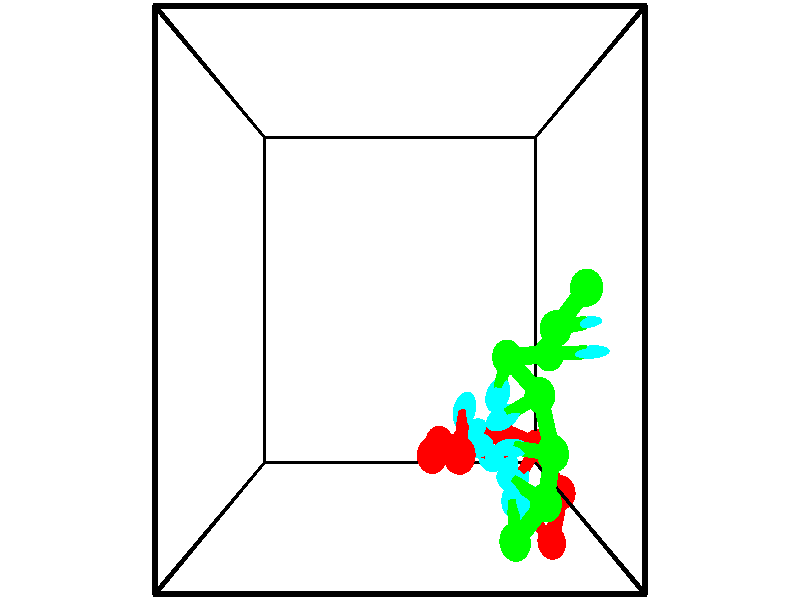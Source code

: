 // switches for output
#declare DRAW_BASES = 1; // possible values are 0, 1; only relevant for DNA ribbons
#declare DRAW_BASES_TYPE = 3; // possible values are 1, 2, 3; only relevant for DNA ribbons
#declare DRAW_FOG = 0; // set to 1 to enable fog

#include "colors.inc"

#include "transforms.inc"
background { rgb <1, 1, 1>}

#default {
   normal{
       ripples 0.25
       frequency 0.20
       turbulence 0.2
       lambda 5
   }
	finish {
		phong 0.1
		phong_size 40.
	}
}

// original window dimensions: 1024x640


// camera settings

camera {
	sky <-0, 1, 0>
	up <-0, 1, 0>
	right 1.6 * <1, 0, 0>
	location <2.5, 2.5, 11.1562>
	look_at <2.5, 2.5, 2.5>
	direction <0, 0, -8.6562>
	angle 67.0682
}


# declare cpy_camera_pos = <2.5, 2.5, 11.1562>;
# if (DRAW_FOG = 1)
fog {
	fog_type 2
	up vnormalize(cpy_camera_pos)
	color rgbt<1,1,1,0.3>
	distance 1e-5
	fog_alt 3e-3
	fog_offset 4
}
# end


// LIGHTS

# declare lum = 6;
global_settings {
	ambient_light rgb lum * <0.05, 0.05, 0.05>
	max_trace_level 15
}# declare cpy_direct_light_amount = 0.25;
light_source
{	1000 * <-1, -1, 1>,
	rgb lum * cpy_direct_light_amount
	parallel
}

light_source
{	1000 * <1, 1, -1>,
	rgb lum * cpy_direct_light_amount
	parallel
}

// strand 0

// nucleotide -1

// particle -1
sphere {
	<5.236835, -1.140645, 0.263960> 0.250000
	pigment { color rgbt <1,0,0,0> }
	no_shadow
}
cylinder {
	<5.085220, -1.001190, -0.078918>,  <4.994252, -0.917518, -0.284646>, 0.100000
	pigment { color rgbt <1,0,0,0> }
	no_shadow
}
cylinder {
	<5.085220, -1.001190, -0.078918>,  <5.236835, -1.140645, 0.263960>, 0.100000
	pigment { color rgbt <1,0,0,0> }
	no_shadow
}

// particle -1
sphere {
	<5.085220, -1.001190, -0.078918> 0.100000
	pigment { color rgbt <1,0,0,0> }
	no_shadow
}
sphere {
	0, 1
	scale<0.080000,0.200000,0.300000>
	matrix <-0.582769, 0.629622, 0.513767,
		0.718827, 0.694283, -0.035475,
		-0.379035, 0.348636, -0.857196,
		4.971510, -0.896599, -0.336077>
	pigment { color rgbt <0,1,1,0> }
	no_shadow
}
cylinder {
	<5.424155, -0.405630, 0.208038>,  <5.236835, -1.140645, 0.263960>, 0.130000
	pigment { color rgbt <1,0,0,0> }
	no_shadow
}

// nucleotide -1

// particle -1
sphere {
	<5.424155, -0.405630, 0.208038> 0.250000
	pigment { color rgbt <1,0,0,0> }
	no_shadow
}
cylinder {
	<5.071159, -0.488064, 0.038927>,  <4.859362, -0.537524, -0.062540>, 0.100000
	pigment { color rgbt <1,0,0,0> }
	no_shadow
}
cylinder {
	<5.071159, -0.488064, 0.038927>,  <5.424155, -0.405630, 0.208038>, 0.100000
	pigment { color rgbt <1,0,0,0> }
	no_shadow
}

// particle -1
sphere {
	<5.071159, -0.488064, 0.038927> 0.100000
	pigment { color rgbt <1,0,0,0> }
	no_shadow
}
sphere {
	0, 1
	scale<0.080000,0.200000,0.300000>
	matrix <-0.457710, 0.583143, 0.671153,
		0.108226, 0.785795, -0.608945,
		-0.882490, -0.206084, -0.422777,
		4.806412, -0.549889, -0.087906>
	pigment { color rgbt <0,1,1,0> }
	no_shadow
}
cylinder {
	<5.042410, 0.248558, -0.041228>,  <5.424155, -0.405630, 0.208038>, 0.130000
	pigment { color rgbt <1,0,0,0> }
	no_shadow
}

// nucleotide -1

// particle -1
sphere {
	<5.042410, 0.248558, -0.041228> 0.250000
	pigment { color rgbt <1,0,0,0> }
	no_shadow
}
cylinder {
	<4.805351, -0.047924, 0.084875>,  <4.663116, -0.225813, 0.160537>, 0.100000
	pigment { color rgbt <1,0,0,0> }
	no_shadow
}
cylinder {
	<4.805351, -0.047924, 0.084875>,  <5.042410, 0.248558, -0.041228>, 0.100000
	pigment { color rgbt <1,0,0,0> }
	no_shadow
}

// particle -1
sphere {
	<4.805351, -0.047924, 0.084875> 0.100000
	pigment { color rgbt <1,0,0,0> }
	no_shadow
}
sphere {
	0, 1
	scale<0.080000,0.200000,0.300000>
	matrix <-0.482817, 0.640194, 0.597528,
		-0.644715, 0.201912, -0.737274,
		-0.592646, -0.741204, 0.315257,
		4.627557, -0.270285, 0.179452>
	pigment { color rgbt <0,1,1,0> }
	no_shadow
}
cylinder {
	<4.363688, 0.469917, -0.224163>,  <5.042410, 0.248558, -0.041228>, 0.130000
	pigment { color rgbt <1,0,0,0> }
	no_shadow
}

// nucleotide -1

// particle -1
sphere {
	<4.363688, 0.469917, -0.224163> 0.250000
	pigment { color rgbt <1,0,0,0> }
	no_shadow
}
cylinder {
	<4.402084, 0.228783, 0.092665>,  <4.425122, 0.084102, 0.282761>, 0.100000
	pigment { color rgbt <1,0,0,0> }
	no_shadow
}
cylinder {
	<4.402084, 0.228783, 0.092665>,  <4.363688, 0.469917, -0.224163>, 0.100000
	pigment { color rgbt <1,0,0,0> }
	no_shadow
}

// particle -1
sphere {
	<4.402084, 0.228783, 0.092665> 0.100000
	pigment { color rgbt <1,0,0,0> }
	no_shadow
}
sphere {
	0, 1
	scale<0.080000,0.200000,0.300000>
	matrix <-0.606688, 0.595420, 0.526693,
		-0.789124, -0.531096, -0.308580,
		0.095990, -0.602837, 0.792069,
		4.430881, 0.047932, 0.330285>
	pigment { color rgbt <0,1,1,0> }
	no_shadow
}
cylinder {
	<3.698224, 0.300920, 0.032904>,  <4.363688, 0.469917, -0.224163>, 0.130000
	pigment { color rgbt <1,0,0,0> }
	no_shadow
}

// nucleotide -1

// particle -1
sphere {
	<3.698224, 0.300920, 0.032904> 0.250000
	pigment { color rgbt <1,0,0,0> }
	no_shadow
}
cylinder {
	<3.924812, 0.242748, 0.357364>,  <4.060765, 0.207845, 0.552039>, 0.100000
	pigment { color rgbt <1,0,0,0> }
	no_shadow
}
cylinder {
	<3.924812, 0.242748, 0.357364>,  <3.698224, 0.300920, 0.032904>, 0.100000
	pigment { color rgbt <1,0,0,0> }
	no_shadow
}

// particle -1
sphere {
	<3.924812, 0.242748, 0.357364> 0.100000
	pigment { color rgbt <1,0,0,0> }
	no_shadow
}
sphere {
	0, 1
	scale<0.080000,0.200000,0.300000>
	matrix <-0.673229, 0.485999, 0.557287,
		-0.475263, -0.861775, 0.177396,
		0.566470, -0.145430, 0.811149,
		4.094753, 0.199119, 0.600708>
	pigment { color rgbt <0,1,1,0> }
	no_shadow
}
cylinder {
	<3.192926, 0.399932, 0.527620>,  <3.698224, 0.300920, 0.032904>, 0.130000
	pigment { color rgbt <1,0,0,0> }
	no_shadow
}

// nucleotide -1

// particle -1
sphere {
	<3.192926, 0.399932, 0.527620> 0.250000
	pigment { color rgbt <1,0,0,0> }
	no_shadow
}
cylinder {
	<3.543705, 0.420628, 0.718737>,  <3.754173, 0.433045, 0.833407>, 0.100000
	pigment { color rgbt <1,0,0,0> }
	no_shadow
}
cylinder {
	<3.543705, 0.420628, 0.718737>,  <3.192926, 0.399932, 0.527620>, 0.100000
	pigment { color rgbt <1,0,0,0> }
	no_shadow
}

// particle -1
sphere {
	<3.543705, 0.420628, 0.718737> 0.100000
	pigment { color rgbt <1,0,0,0> }
	no_shadow
}
sphere {
	0, 1
	scale<0.080000,0.200000,0.300000>
	matrix <-0.392928, 0.649624, 0.650842,
		-0.276712, -0.758493, 0.590016,
		0.876948, 0.051738, 0.477792,
		3.806789, 0.436149, 0.862074>
	pigment { color rgbt <0,1,1,0> }
	no_shadow
}
cylinder {
	<3.026653, 0.378009, 1.256480>,  <3.192926, 0.399932, 0.527620>, 0.130000
	pigment { color rgbt <1,0,0,0> }
	no_shadow
}

// nucleotide -1

// particle -1
sphere {
	<3.026653, 0.378009, 1.256480> 0.250000
	pigment { color rgbt <1,0,0,0> }
	no_shadow
}
cylinder {
	<3.384300, 0.552830, 1.217417>,  <3.598889, 0.657722, 1.193980>, 0.100000
	pigment { color rgbt <1,0,0,0> }
	no_shadow
}
cylinder {
	<3.384300, 0.552830, 1.217417>,  <3.026653, 0.378009, 1.256480>, 0.100000
	pigment { color rgbt <1,0,0,0> }
	no_shadow
}

// particle -1
sphere {
	<3.384300, 0.552830, 1.217417> 0.100000
	pigment { color rgbt <1,0,0,0> }
	no_shadow
}
sphere {
	0, 1
	scale<0.080000,0.200000,0.300000>
	matrix <-0.329067, 0.789101, 0.518685,
		0.303753, -0.431631, 0.849370,
		0.894119, 0.437052, -0.097657,
		3.652536, 0.683945, 1.188120>
	pigment { color rgbt <0,1,1,0> }
	no_shadow
}
cylinder {
	<3.408689, 0.519858, 1.888633>,  <3.026653, 0.378009, 1.256480>, 0.130000
	pigment { color rgbt <1,0,0,0> }
	no_shadow
}

// nucleotide -1

// particle -1
sphere {
	<3.408689, 0.519858, 1.888633> 0.250000
	pigment { color rgbt <1,0,0,0> }
	no_shadow
}
cylinder {
	<3.482502, 0.806553, 1.619638>,  <3.526790, 0.978570, 1.458242>, 0.100000
	pigment { color rgbt <1,0,0,0> }
	no_shadow
}
cylinder {
	<3.482502, 0.806553, 1.619638>,  <3.408689, 0.519858, 1.888633>, 0.100000
	pigment { color rgbt <1,0,0,0> }
	no_shadow
}

// particle -1
sphere {
	<3.482502, 0.806553, 1.619638> 0.100000
	pigment { color rgbt <1,0,0,0> }
	no_shadow
}
sphere {
	0, 1
	scale<0.080000,0.200000,0.300000>
	matrix <-0.439608, 0.672166, 0.595767,
		0.879030, 0.185692, 0.439119,
		0.184532, 0.716736, -0.672486,
		3.537862, 1.021574, 1.417893>
	pigment { color rgbt <0,1,1,0> }
	no_shadow
}
// strand 1

// nucleotide -1

// particle -1
sphere {
	<5.433105, 2.661336, 1.657833> 0.250000
	pigment { color rgbt <0,1,0,0> }
	no_shadow
}
cylinder {
	<5.493759, 2.609692, 1.265846>,  <5.530152, 2.578705, 1.030654>, 0.100000
	pigment { color rgbt <0,1,0,0> }
	no_shadow
}
cylinder {
	<5.493759, 2.609692, 1.265846>,  <5.433105, 2.661336, 1.657833>, 0.100000
	pigment { color rgbt <0,1,0,0> }
	no_shadow
}

// particle -1
sphere {
	<5.493759, 2.609692, 1.265846> 0.100000
	pigment { color rgbt <0,1,0,0> }
	no_shadow
}
sphere {
	0, 1
	scale<0.080000,0.200000,0.300000>
	matrix <0.255092, -0.952735, 0.164995,
		-0.954953, -0.275001, -0.111530,
		0.151632, -0.129112, -0.979969,
		5.539250, 2.570958, 0.971856>
	pigment { color rgbt <0,1,1,0> }
	no_shadow
}
cylinder {
	<5.033514, 2.109657, 1.320297>,  <5.433105, 2.661336, 1.657833>, 0.130000
	pigment { color rgbt <0,1,0,0> }
	no_shadow
}

// nucleotide -1

// particle -1
sphere {
	<5.033514, 2.109657, 1.320297> 0.250000
	pigment { color rgbt <0,1,0,0> }
	no_shadow
}
cylinder {
	<5.383553, 2.152802, 1.131588>,  <5.593576, 2.178688, 1.018362>, 0.100000
	pigment { color rgbt <0,1,0,0> }
	no_shadow
}
cylinder {
	<5.383553, 2.152802, 1.131588>,  <5.033514, 2.109657, 1.320297>, 0.100000
	pigment { color rgbt <0,1,0,0> }
	no_shadow
}

// particle -1
sphere {
	<5.383553, 2.152802, 1.131588> 0.100000
	pigment { color rgbt <0,1,0,0> }
	no_shadow
}
sphere {
	0, 1
	scale<0.080000,0.200000,0.300000>
	matrix <0.108422, -0.993762, -0.026090,
		-0.471645, -0.028320, -0.881334,
		0.875097, 0.107861, -0.471774,
		5.646082, 2.185160, 0.990056>
	pigment { color rgbt <0,1,1,0> }
	no_shadow
}
cylinder {
	<5.083488, 1.718052, 0.688938>,  <5.033514, 2.109657, 1.320297>, 0.130000
	pigment { color rgbt <0,1,0,0> }
	no_shadow
}

// nucleotide -1

// particle -1
sphere {
	<5.083488, 1.718052, 0.688938> 0.250000
	pigment { color rgbt <0,1,0,0> }
	no_shadow
}
cylinder {
	<5.458580, 1.745667, 0.825111>,  <5.683635, 1.762235, 0.906816>, 0.100000
	pigment { color rgbt <0,1,0,0> }
	no_shadow
}
cylinder {
	<5.458580, 1.745667, 0.825111>,  <5.083488, 1.718052, 0.688938>, 0.100000
	pigment { color rgbt <0,1,0,0> }
	no_shadow
}

// particle -1
sphere {
	<5.458580, 1.745667, 0.825111> 0.100000
	pigment { color rgbt <0,1,0,0> }
	no_shadow
}
sphere {
	0, 1
	scale<0.080000,0.200000,0.300000>
	matrix <0.132641, -0.976953, -0.167242,
		0.321043, 0.201984, -0.925275,
		0.937730, 0.069037, 0.340435,
		5.739899, 1.766378, 0.927242>
	pigment { color rgbt <0,1,1,0> }
	no_shadow
}
cylinder {
	<4.316788, 1.689311, 0.900563>,  <5.083488, 1.718052, 0.688938>, 0.130000
	pigment { color rgbt <0,1,0,0> }
	no_shadow
}

// nucleotide -1

// particle -1
sphere {
	<4.316788, 1.689311, 0.900563> 0.250000
	pigment { color rgbt <0,1,0,0> }
	no_shadow
}
cylinder {
	<4.185318, 1.420628, 1.166128>,  <4.106436, 1.259417, 1.325467>, 0.100000
	pigment { color rgbt <0,1,0,0> }
	no_shadow
}
cylinder {
	<4.185318, 1.420628, 1.166128>,  <4.316788, 1.689311, 0.900563>, 0.100000
	pigment { color rgbt <0,1,0,0> }
	no_shadow
}

// particle -1
sphere {
	<4.185318, 1.420628, 1.166128> 0.100000
	pigment { color rgbt <0,1,0,0> }
	no_shadow
}
sphere {
	0, 1
	scale<0.080000,0.200000,0.300000>
	matrix <0.318359, -0.740623, -0.591714,
		0.889168, 0.016881, 0.457269,
		-0.328675, -0.671709, 0.663912,
		4.086716, 1.219115, 1.365302>
	pigment { color rgbt <0,1,1,0> }
	no_shadow
}
cylinder {
	<4.824456, 1.182276, 1.123068>,  <4.316788, 1.689311, 0.900563>, 0.130000
	pigment { color rgbt <0,1,0,0> }
	no_shadow
}

// nucleotide -1

// particle -1
sphere {
	<4.824456, 1.182276, 1.123068> 0.250000
	pigment { color rgbt <0,1,0,0> }
	no_shadow
}
cylinder {
	<4.464920, 1.013371, 1.170023>,  <4.249198, 0.912027, 1.198196>, 0.100000
	pigment { color rgbt <0,1,0,0> }
	no_shadow
}
cylinder {
	<4.464920, 1.013371, 1.170023>,  <4.824456, 1.182276, 1.123068>, 0.100000
	pigment { color rgbt <0,1,0,0> }
	no_shadow
}

// particle -1
sphere {
	<4.464920, 1.013371, 1.170023> 0.100000
	pigment { color rgbt <0,1,0,0> }
	no_shadow
}
sphere {
	0, 1
	scale<0.080000,0.200000,0.300000>
	matrix <0.279205, -0.758140, -0.589295,
		0.337835, -0.496907, 0.799344,
		-0.898839, -0.422265, 0.117387,
		4.195268, 0.886691, 1.205239>
	pigment { color rgbt <0,1,1,0> }
	no_shadow
}
cylinder {
	<4.932168, 0.464444, 1.543037>,  <4.824456, 1.182276, 1.123068>, 0.130000
	pigment { color rgbt <0,1,0,0> }
	no_shadow
}

// nucleotide -1

// particle -1
sphere {
	<4.932168, 0.464444, 1.543037> 0.250000
	pigment { color rgbt <0,1,0,0> }
	no_shadow
}
cylinder {
	<4.608368, 0.459419, 1.308243>,  <4.414088, 0.456404, 1.167366>, 0.100000
	pigment { color rgbt <0,1,0,0> }
	no_shadow
}
cylinder {
	<4.608368, 0.459419, 1.308243>,  <4.932168, 0.464444, 1.543037>, 0.100000
	pigment { color rgbt <0,1,0,0> }
	no_shadow
}

// particle -1
sphere {
	<4.608368, 0.459419, 1.308243> 0.100000
	pigment { color rgbt <0,1,0,0> }
	no_shadow
}
sphere {
	0, 1
	scale<0.080000,0.200000,0.300000>
	matrix <0.213054, -0.937908, -0.273746,
		-0.547100, -0.346657, 0.761912,
		-0.809499, -0.012562, -0.586986,
		4.365518, 0.455651, 1.132147>
	pigment { color rgbt <0,1,1,0> }
	no_shadow
}
cylinder {
	<4.811115, -0.180563, 1.577208>,  <4.932168, 0.464444, 1.543037>, 0.130000
	pigment { color rgbt <0,1,0,0> }
	no_shadow
}

// nucleotide -1

// particle -1
sphere {
	<4.811115, -0.180563, 1.577208> 0.250000
	pigment { color rgbt <0,1,0,0> }
	no_shadow
}
cylinder {
	<4.559364, -0.084259, 1.281662>,  <4.408314, -0.026477, 1.104335>, 0.100000
	pigment { color rgbt <0,1,0,0> }
	no_shadow
}
cylinder {
	<4.559364, -0.084259, 1.281662>,  <4.811115, -0.180563, 1.577208>, 0.100000
	pigment { color rgbt <0,1,0,0> }
	no_shadow
}

// particle -1
sphere {
	<4.559364, -0.084259, 1.281662> 0.100000
	pigment { color rgbt <0,1,0,0> }
	no_shadow
}
sphere {
	0, 1
	scale<0.080000,0.200000,0.300000>
	matrix <0.329532, -0.778389, -0.534340,
		-0.703770, -0.579781, 0.410562,
		-0.629377, 0.240760, -0.738863,
		4.370552, -0.012031, 1.060003>
	pigment { color rgbt <0,1,1,0> }
	no_shadow
}
cylinder {
	<4.359318, -0.759508, 1.401882>,  <4.811115, -0.180563, 1.577208>, 0.130000
	pigment { color rgbt <0,1,0,0> }
	no_shadow
}

// nucleotide -1

// particle -1
sphere {
	<4.359318, -0.759508, 1.401882> 0.250000
	pigment { color rgbt <0,1,0,0> }
	no_shadow
}
cylinder {
	<4.398338, -0.525078, 1.080137>,  <4.421751, -0.384420, 0.887090>, 0.100000
	pigment { color rgbt <0,1,0,0> }
	no_shadow
}
cylinder {
	<4.398338, -0.525078, 1.080137>,  <4.359318, -0.759508, 1.401882>, 0.100000
	pigment { color rgbt <0,1,0,0> }
	no_shadow
}

// particle -1
sphere {
	<4.398338, -0.525078, 1.080137> 0.100000
	pigment { color rgbt <0,1,0,0> }
	no_shadow
}
sphere {
	0, 1
	scale<0.080000,0.200000,0.300000>
	matrix <0.397197, -0.763987, -0.508486,
		-0.912534, -0.269886, -0.307316,
		0.097552, 0.586076, -0.804362,
		4.427604, -0.349255, 0.838829>
	pigment { color rgbt <0,1,1,0> }
	no_shadow
}
// box output
cylinder {
	<0.000000, 0.000000, 0.000000>,  <5.000000, 0.000000, 0.000000>, 0.025000
	pigment { color rgbt <0,0,0,0> }
	no_shadow
}
cylinder {
	<0.000000, 0.000000, 0.000000>,  <0.000000, 5.000000, 0.000000>, 0.025000
	pigment { color rgbt <0,0,0,0> }
	no_shadow
}
cylinder {
	<0.000000, 0.000000, 0.000000>,  <0.000000, 0.000000, 5.000000>, 0.025000
	pigment { color rgbt <0,0,0,0> }
	no_shadow
}
cylinder {
	<5.000000, 5.000000, 5.000000>,  <0.000000, 5.000000, 5.000000>, 0.025000
	pigment { color rgbt <0,0,0,0> }
	no_shadow
}
cylinder {
	<5.000000, 5.000000, 5.000000>,  <5.000000, 0.000000, 5.000000>, 0.025000
	pigment { color rgbt <0,0,0,0> }
	no_shadow
}
cylinder {
	<5.000000, 5.000000, 5.000000>,  <5.000000, 5.000000, 0.000000>, 0.025000
	pigment { color rgbt <0,0,0,0> }
	no_shadow
}
cylinder {
	<0.000000, 0.000000, 5.000000>,  <0.000000, 5.000000, 5.000000>, 0.025000
	pigment { color rgbt <0,0,0,0> }
	no_shadow
}
cylinder {
	<0.000000, 0.000000, 5.000000>,  <5.000000, 0.000000, 5.000000>, 0.025000
	pigment { color rgbt <0,0,0,0> }
	no_shadow
}
cylinder {
	<5.000000, 5.000000, 0.000000>,  <0.000000, 5.000000, 0.000000>, 0.025000
	pigment { color rgbt <0,0,0,0> }
	no_shadow
}
cylinder {
	<5.000000, 5.000000, 0.000000>,  <5.000000, 0.000000, 0.000000>, 0.025000
	pigment { color rgbt <0,0,0,0> }
	no_shadow
}
cylinder {
	<5.000000, 0.000000, 5.000000>,  <5.000000, 0.000000, 0.000000>, 0.025000
	pigment { color rgbt <0,0,0,0> }
	no_shadow
}
cylinder {
	<0.000000, 5.000000, 0.000000>,  <0.000000, 5.000000, 5.000000>, 0.025000
	pigment { color rgbt <0,0,0,0> }
	no_shadow
}
// end of box output
